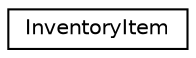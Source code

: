 digraph "Graphical Class Hierarchy"
{
 // LATEX_PDF_SIZE
  edge [fontname="Helvetica",fontsize="10",labelfontname="Helvetica",labelfontsize="10"];
  node [fontname="Helvetica",fontsize="10",shape=record];
  rankdir="LR";
  Node0 [label="InventoryItem",height=0.2,width=0.4,color="black", fillcolor="white", style="filled",URL="$classInventoryItem.html",tooltip=" "];
}
